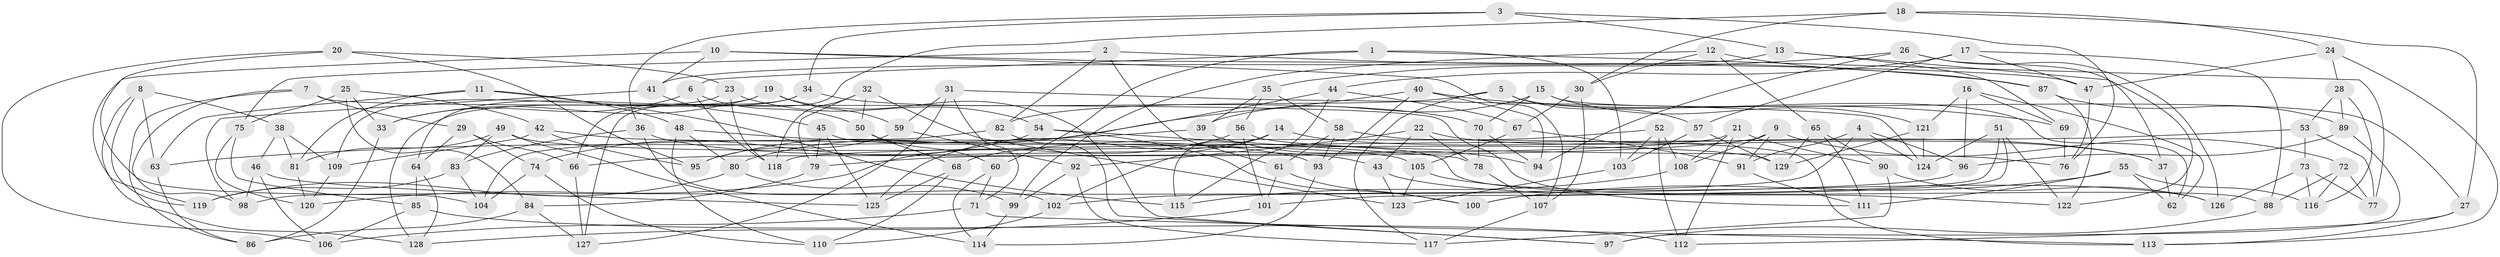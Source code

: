 // Generated by graph-tools (version 1.1) at 2025/37/03/09/25 02:37:56]
// undirected, 129 vertices, 258 edges
graph export_dot {
graph [start="1"]
  node [color=gray90,style=filled];
  1;
  2;
  3;
  4;
  5;
  6;
  7;
  8;
  9;
  10;
  11;
  12;
  13;
  14;
  15;
  16;
  17;
  18;
  19;
  20;
  21;
  22;
  23;
  24;
  25;
  26;
  27;
  28;
  29;
  30;
  31;
  32;
  33;
  34;
  35;
  36;
  37;
  38;
  39;
  40;
  41;
  42;
  43;
  44;
  45;
  46;
  47;
  48;
  49;
  50;
  51;
  52;
  53;
  54;
  55;
  56;
  57;
  58;
  59;
  60;
  61;
  62;
  63;
  64;
  65;
  66;
  67;
  68;
  69;
  70;
  71;
  72;
  73;
  74;
  75;
  76;
  77;
  78;
  79;
  80;
  81;
  82;
  83;
  84;
  85;
  86;
  87;
  88;
  89;
  90;
  91;
  92;
  93;
  94;
  95;
  96;
  97;
  98;
  99;
  100;
  101;
  102;
  103;
  104;
  105;
  106;
  107;
  108;
  109;
  110;
  111;
  112;
  113;
  114;
  115;
  116;
  117;
  118;
  119;
  120;
  121;
  122;
  123;
  124;
  125;
  126;
  127;
  128;
  129;
  1 -- 60;
  1 -- 6;
  1 -- 77;
  1 -- 103;
  2 -- 61;
  2 -- 75;
  2 -- 82;
  2 -- 87;
  3 -- 34;
  3 -- 13;
  3 -- 76;
  3 -- 36;
  4 -- 96;
  4 -- 124;
  4 -- 98;
  4 -- 91;
  5 -- 117;
  5 -- 62;
  5 -- 82;
  5 -- 57;
  6 -- 33;
  6 -- 50;
  6 -- 118;
  7 -- 86;
  7 -- 98;
  7 -- 29;
  7 -- 111;
  8 -- 128;
  8 -- 63;
  8 -- 38;
  8 -- 119;
  9 -- 72;
  9 -- 108;
  9 -- 66;
  9 -- 91;
  10 -- 107;
  10 -- 119;
  10 -- 47;
  10 -- 41;
  11 -- 63;
  11 -- 115;
  11 -- 48;
  11 -- 81;
  12 -- 30;
  12 -- 65;
  12 -- 87;
  12 -- 99;
  13 -- 41;
  13 -- 69;
  13 -- 122;
  14 -- 115;
  14 -- 102;
  14 -- 37;
  14 -- 125;
  15 -- 70;
  15 -- 121;
  15 -- 27;
  15 -- 39;
  16 -- 121;
  16 -- 69;
  16 -- 96;
  16 -- 62;
  17 -- 47;
  17 -- 88;
  17 -- 57;
  17 -- 44;
  18 -- 24;
  18 -- 30;
  18 -- 27;
  18 -- 127;
  19 -- 97;
  19 -- 59;
  19 -- 64;
  19 -- 33;
  20 -- 23;
  20 -- 106;
  20 -- 95;
  20 -- 104;
  21 -- 112;
  21 -- 108;
  21 -- 90;
  21 -- 79;
  22 -- 78;
  22 -- 92;
  22 -- 37;
  22 -- 43;
  23 -- 118;
  23 -- 54;
  23 -- 109;
  24 -- 47;
  24 -- 28;
  24 -- 113;
  25 -- 75;
  25 -- 33;
  25 -- 84;
  25 -- 42;
  26 -- 126;
  26 -- 37;
  26 -- 94;
  26 -- 35;
  27 -- 112;
  27 -- 113;
  28 -- 53;
  28 -- 89;
  28 -- 116;
  29 -- 66;
  29 -- 74;
  29 -- 64;
  30 -- 67;
  30 -- 107;
  31 -- 71;
  31 -- 124;
  31 -- 127;
  31 -- 59;
  32 -- 123;
  32 -- 50;
  32 -- 118;
  32 -- 79;
  33 -- 86;
  34 -- 128;
  34 -- 66;
  34 -- 70;
  35 -- 58;
  35 -- 56;
  35 -- 39;
  36 -- 102;
  36 -- 83;
  36 -- 43;
  37 -- 62;
  38 -- 81;
  38 -- 46;
  38 -- 109;
  39 -- 94;
  39 -- 63;
  40 -- 93;
  40 -- 69;
  40 -- 94;
  40 -- 95;
  41 -- 45;
  41 -- 98;
  42 -- 105;
  42 -- 95;
  42 -- 109;
  43 -- 122;
  43 -- 123;
  44 -- 67;
  44 -- 115;
  44 -- 80;
  45 -- 125;
  45 -- 79;
  45 -- 88;
  46 -- 125;
  46 -- 98;
  46 -- 106;
  47 -- 76;
  48 -- 80;
  48 -- 93;
  48 -- 110;
  49 -- 114;
  49 -- 129;
  49 -- 81;
  49 -- 83;
  50 -- 68;
  50 -- 60;
  51 -- 101;
  51 -- 122;
  51 -- 100;
  51 -- 124;
  52 -- 108;
  52 -- 68;
  52 -- 112;
  52 -- 103;
  53 -- 118;
  53 -- 77;
  53 -- 73;
  54 -- 100;
  54 -- 74;
  54 -- 78;
  55 -- 62;
  55 -- 111;
  55 -- 100;
  55 -- 116;
  56 -- 120;
  56 -- 76;
  56 -- 101;
  57 -- 129;
  57 -- 103;
  58 -- 93;
  58 -- 113;
  58 -- 61;
  59 -- 95;
  59 -- 92;
  60 -- 71;
  60 -- 114;
  61 -- 101;
  61 -- 100;
  63 -- 86;
  64 -- 128;
  64 -- 85;
  65 -- 111;
  65 -- 90;
  65 -- 129;
  66 -- 127;
  67 -- 91;
  67 -- 105;
  68 -- 110;
  68 -- 125;
  69 -- 76;
  70 -- 78;
  70 -- 94;
  71 -- 113;
  71 -- 106;
  72 -- 77;
  72 -- 116;
  72 -- 88;
  73 -- 116;
  73 -- 77;
  73 -- 126;
  74 -- 110;
  74 -- 104;
  75 -- 85;
  75 -- 120;
  78 -- 107;
  79 -- 84;
  80 -- 99;
  80 -- 119;
  81 -- 120;
  82 -- 97;
  82 -- 104;
  83 -- 119;
  83 -- 104;
  84 -- 127;
  84 -- 86;
  85 -- 106;
  85 -- 112;
  87 -- 89;
  87 -- 122;
  88 -- 97;
  89 -- 96;
  89 -- 97;
  90 -- 126;
  90 -- 117;
  91 -- 111;
  92 -- 99;
  92 -- 117;
  93 -- 114;
  96 -- 102;
  99 -- 114;
  101 -- 128;
  102 -- 110;
  103 -- 123;
  105 -- 126;
  105 -- 123;
  107 -- 117;
  108 -- 115;
  109 -- 120;
  121 -- 129;
  121 -- 124;
}
